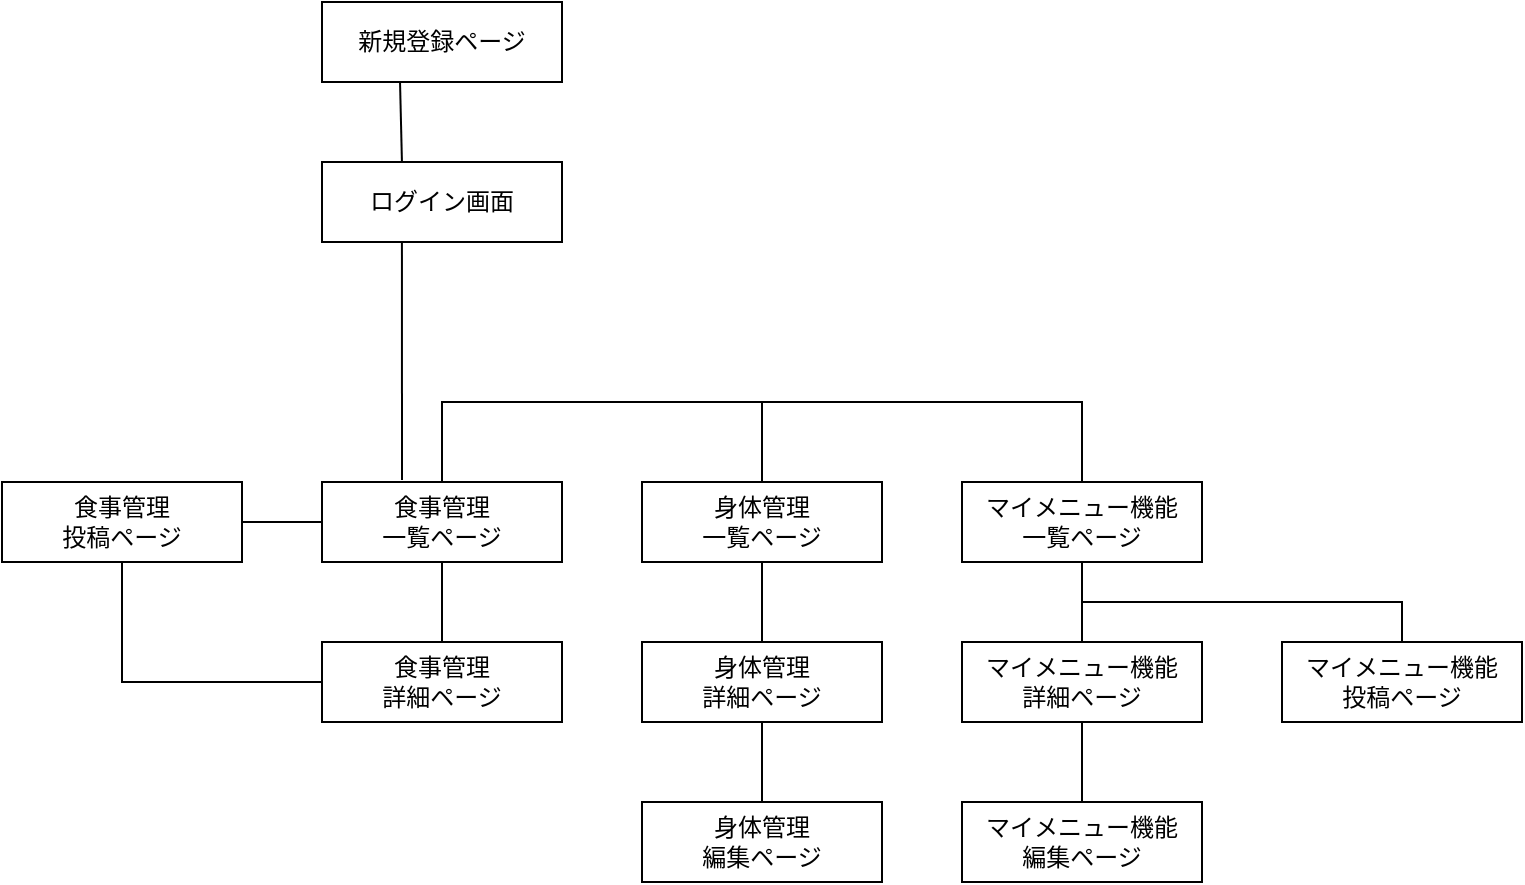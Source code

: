 <mxfile>
    <diagram id="5xbQSfTJHSf7C46H4JrJ" name="ページ1">
        <mxGraphModel dx="851" dy="680" grid="1" gridSize="10" guides="1" tooltips="1" connect="1" arrows="1" fold="1" page="1" pageScale="1" pageWidth="827" pageHeight="1169" background="none" math="0" shadow="0">
            <root>
                <mxCell id="0"/>
                <mxCell id="1" parent="0"/>
                <mxCell id="3" value="食事管理&lt;br&gt;一覧ページ" style="whiteSpace=wrap;html=1;align=center;" parent="1" vertex="1">
                    <mxGeometry x="200" y="320" width="120" height="40" as="geometry"/>
                </mxCell>
                <mxCell id="4" value="身体管理&lt;br&gt;一覧ページ" style="whiteSpace=wrap;html=1;align=center;" parent="1" vertex="1">
                    <mxGeometry x="360" y="320" width="120" height="40" as="geometry"/>
                </mxCell>
                <mxCell id="5" value="マイメニュー機能&lt;br&gt;一覧ページ" style="whiteSpace=wrap;html=1;align=center;" parent="1" vertex="1">
                    <mxGeometry x="520" y="320" width="120" height="40" as="geometry"/>
                </mxCell>
                <mxCell id="6" value="ログイン画面" style="whiteSpace=wrap;html=1;align=center;" parent="1" vertex="1">
                    <mxGeometry x="200" y="160" width="120" height="40" as="geometry"/>
                </mxCell>
                <mxCell id="7" value="新規登録ページ" style="whiteSpace=wrap;html=1;align=center;" parent="1" vertex="1">
                    <mxGeometry x="200" y="80" width="120" height="40" as="geometry"/>
                </mxCell>
                <mxCell id="10" value="" style="endArrow=none;html=1;rounded=0;exitX=0.333;exitY=0.988;exitDx=0;exitDy=0;exitPerimeter=0;" parent="1" source="6" edge="1">
                    <mxGeometry relative="1" as="geometry">
                        <mxPoint x="460" y="370" as="sourcePoint"/>
                        <mxPoint x="240" y="319" as="targetPoint"/>
                        <Array as="points"/>
                    </mxGeometry>
                </mxCell>
                <mxCell id="11" value="" style="endArrow=none;html=1;rounded=0;exitX=0.325;exitY=0.988;exitDx=0;exitDy=0;exitPerimeter=0;entryX=0.333;entryY=-0.012;entryDx=0;entryDy=0;entryPerimeter=0;" parent="1" source="7" target="6" edge="1">
                    <mxGeometry relative="1" as="geometry">
                        <mxPoint x="190" y="120" as="sourcePoint"/>
                        <mxPoint x="350" y="120" as="targetPoint"/>
                        <Array as="points"/>
                    </mxGeometry>
                </mxCell>
                <mxCell id="16" value="" style="endArrow=none;html=1;rounded=0;exitX=0.5;exitY=0;exitDx=0;exitDy=0;entryX=0.5;entryY=0;entryDx=0;entryDy=0;" parent="1" source="3" target="5" edge="1">
                    <mxGeometry relative="1" as="geometry">
                        <mxPoint x="420" y="240" as="sourcePoint"/>
                        <mxPoint x="580" y="240" as="targetPoint"/>
                        <Array as="points">
                            <mxPoint x="260" y="280"/>
                            <mxPoint x="440" y="280"/>
                            <mxPoint x="580" y="280"/>
                        </Array>
                    </mxGeometry>
                </mxCell>
                <mxCell id="18" value="食事管理&lt;br&gt;詳細ページ" style="whiteSpace=wrap;html=1;align=center;" parent="1" vertex="1">
                    <mxGeometry x="200" y="400" width="120" height="40" as="geometry"/>
                </mxCell>
                <mxCell id="21" value="" style="endArrow=none;html=1;rounded=0;exitX=0.5;exitY=1;exitDx=0;exitDy=0;entryX=0.5;entryY=0;entryDx=0;entryDy=0;" parent="1" source="3" target="18" edge="1">
                    <mxGeometry relative="1" as="geometry">
                        <mxPoint x="360" y="410" as="sourcePoint"/>
                        <mxPoint x="520" y="410" as="targetPoint"/>
                    </mxGeometry>
                </mxCell>
                <mxCell id="23" value="身体管理&lt;br&gt;詳細ページ" style="whiteSpace=wrap;html=1;align=center;" parent="1" vertex="1">
                    <mxGeometry x="360" y="400" width="120" height="40" as="geometry"/>
                </mxCell>
                <mxCell id="24" value="身体管理&lt;br&gt;編集ページ" style="whiteSpace=wrap;html=1;align=center;" parent="1" vertex="1">
                    <mxGeometry x="360" y="480" width="120" height="40" as="geometry"/>
                </mxCell>
                <mxCell id="25" value="" style="endArrow=none;html=1;rounded=0;entryX=0.5;entryY=1;entryDx=0;entryDy=0;exitX=0.5;exitY=0;exitDx=0;exitDy=0;" parent="1" source="23" target="4" edge="1">
                    <mxGeometry relative="1" as="geometry">
                        <mxPoint x="360" y="410" as="sourcePoint"/>
                        <mxPoint x="520" y="410" as="targetPoint"/>
                    </mxGeometry>
                </mxCell>
                <mxCell id="26" value="" style="endArrow=none;html=1;rounded=0;exitX=0.5;exitY=1;exitDx=0;exitDy=0;entryX=0.5;entryY=0;entryDx=0;entryDy=0;" parent="1" source="23" target="24" edge="1">
                    <mxGeometry relative="1" as="geometry">
                        <mxPoint x="360" y="410" as="sourcePoint"/>
                        <mxPoint x="520" y="410" as="targetPoint"/>
                    </mxGeometry>
                </mxCell>
                <mxCell id="29" value="マイメニュー機能&lt;br&gt;詳細ページ" style="whiteSpace=wrap;html=1;align=center;" parent="1" vertex="1">
                    <mxGeometry x="520" y="400" width="120" height="40" as="geometry"/>
                </mxCell>
                <mxCell id="30" value="" style="endArrow=none;html=1;rounded=0;exitX=0.5;exitY=1;exitDx=0;exitDy=0;entryX=0.5;entryY=0;entryDx=0;entryDy=0;" parent="1" source="29" edge="1">
                    <mxGeometry relative="1" as="geometry">
                        <mxPoint x="520" y="410" as="sourcePoint"/>
                        <mxPoint x="580" y="480" as="targetPoint"/>
                    </mxGeometry>
                </mxCell>
                <mxCell id="31" value="マイメニュー機能&lt;br&gt;編集ページ" style="whiteSpace=wrap;html=1;align=center;" parent="1" vertex="1">
                    <mxGeometry x="520" y="480" width="120" height="40" as="geometry"/>
                </mxCell>
                <mxCell id="32" value="" style="endArrow=none;html=1;rounded=0;exitX=0.5;exitY=1;exitDx=0;exitDy=0;entryX=0.5;entryY=0;entryDx=0;entryDy=0;" parent="1" source="5" target="29" edge="1">
                    <mxGeometry relative="1" as="geometry">
                        <mxPoint x="590" y="380" as="sourcePoint"/>
                        <mxPoint x="580" y="400" as="targetPoint"/>
                    </mxGeometry>
                </mxCell>
                <mxCell id="33" value="マイメニュー機能&lt;br&gt;投稿ページ" style="whiteSpace=wrap;html=1;align=center;" parent="1" vertex="1">
                    <mxGeometry x="680" y="400" width="120" height="40" as="geometry"/>
                </mxCell>
                <mxCell id="34" value="" style="endArrow=none;html=1;rounded=0;entryX=0.5;entryY=0;entryDx=0;entryDy=0;" parent="1" target="33" edge="1">
                    <mxGeometry relative="1" as="geometry">
                        <mxPoint x="580" y="380" as="sourcePoint"/>
                        <mxPoint x="580" y="640" as="targetPoint"/>
                        <Array as="points">
                            <mxPoint x="740" y="380"/>
                        </Array>
                    </mxGeometry>
                </mxCell>
                <mxCell id="35" value="" style="endArrow=none;html=1;rounded=0;exitX=0.5;exitY=0;exitDx=0;exitDy=0;" edge="1" parent="1">
                    <mxGeometry relative="1" as="geometry">
                        <mxPoint x="260" y="320" as="sourcePoint"/>
                        <mxPoint x="420" y="320" as="targetPoint"/>
                        <Array as="points">
                            <mxPoint x="260" y="280"/>
                            <mxPoint x="420" y="280"/>
                        </Array>
                    </mxGeometry>
                </mxCell>
                <mxCell id="36" value="食事管理&lt;br&gt;投稿ページ" style="whiteSpace=wrap;html=1;align=center;" vertex="1" parent="1">
                    <mxGeometry x="40" y="320" width="120" height="40" as="geometry"/>
                </mxCell>
                <mxCell id="37" value="" style="endArrow=none;html=1;rounded=0;exitX=1;exitY=0.5;exitDx=0;exitDy=0;entryX=0;entryY=0.5;entryDx=0;entryDy=0;" edge="1" parent="1" source="36" target="3">
                    <mxGeometry relative="1" as="geometry">
                        <mxPoint x="270" y="370" as="sourcePoint"/>
                        <mxPoint x="270" y="410" as="targetPoint"/>
                    </mxGeometry>
                </mxCell>
                <mxCell id="38" value="" style="endArrow=none;html=1;rounded=0;exitX=0.5;exitY=1;exitDx=0;exitDy=0;entryX=0;entryY=0.5;entryDx=0;entryDy=0;" edge="1" parent="1" source="36" target="18">
                    <mxGeometry relative="1" as="geometry">
                        <mxPoint x="170" y="350" as="sourcePoint"/>
                        <mxPoint x="210" y="350" as="targetPoint"/>
                        <Array as="points">
                            <mxPoint x="100" y="420"/>
                        </Array>
                    </mxGeometry>
                </mxCell>
            </root>
        </mxGraphModel>
    </diagram>
</mxfile>